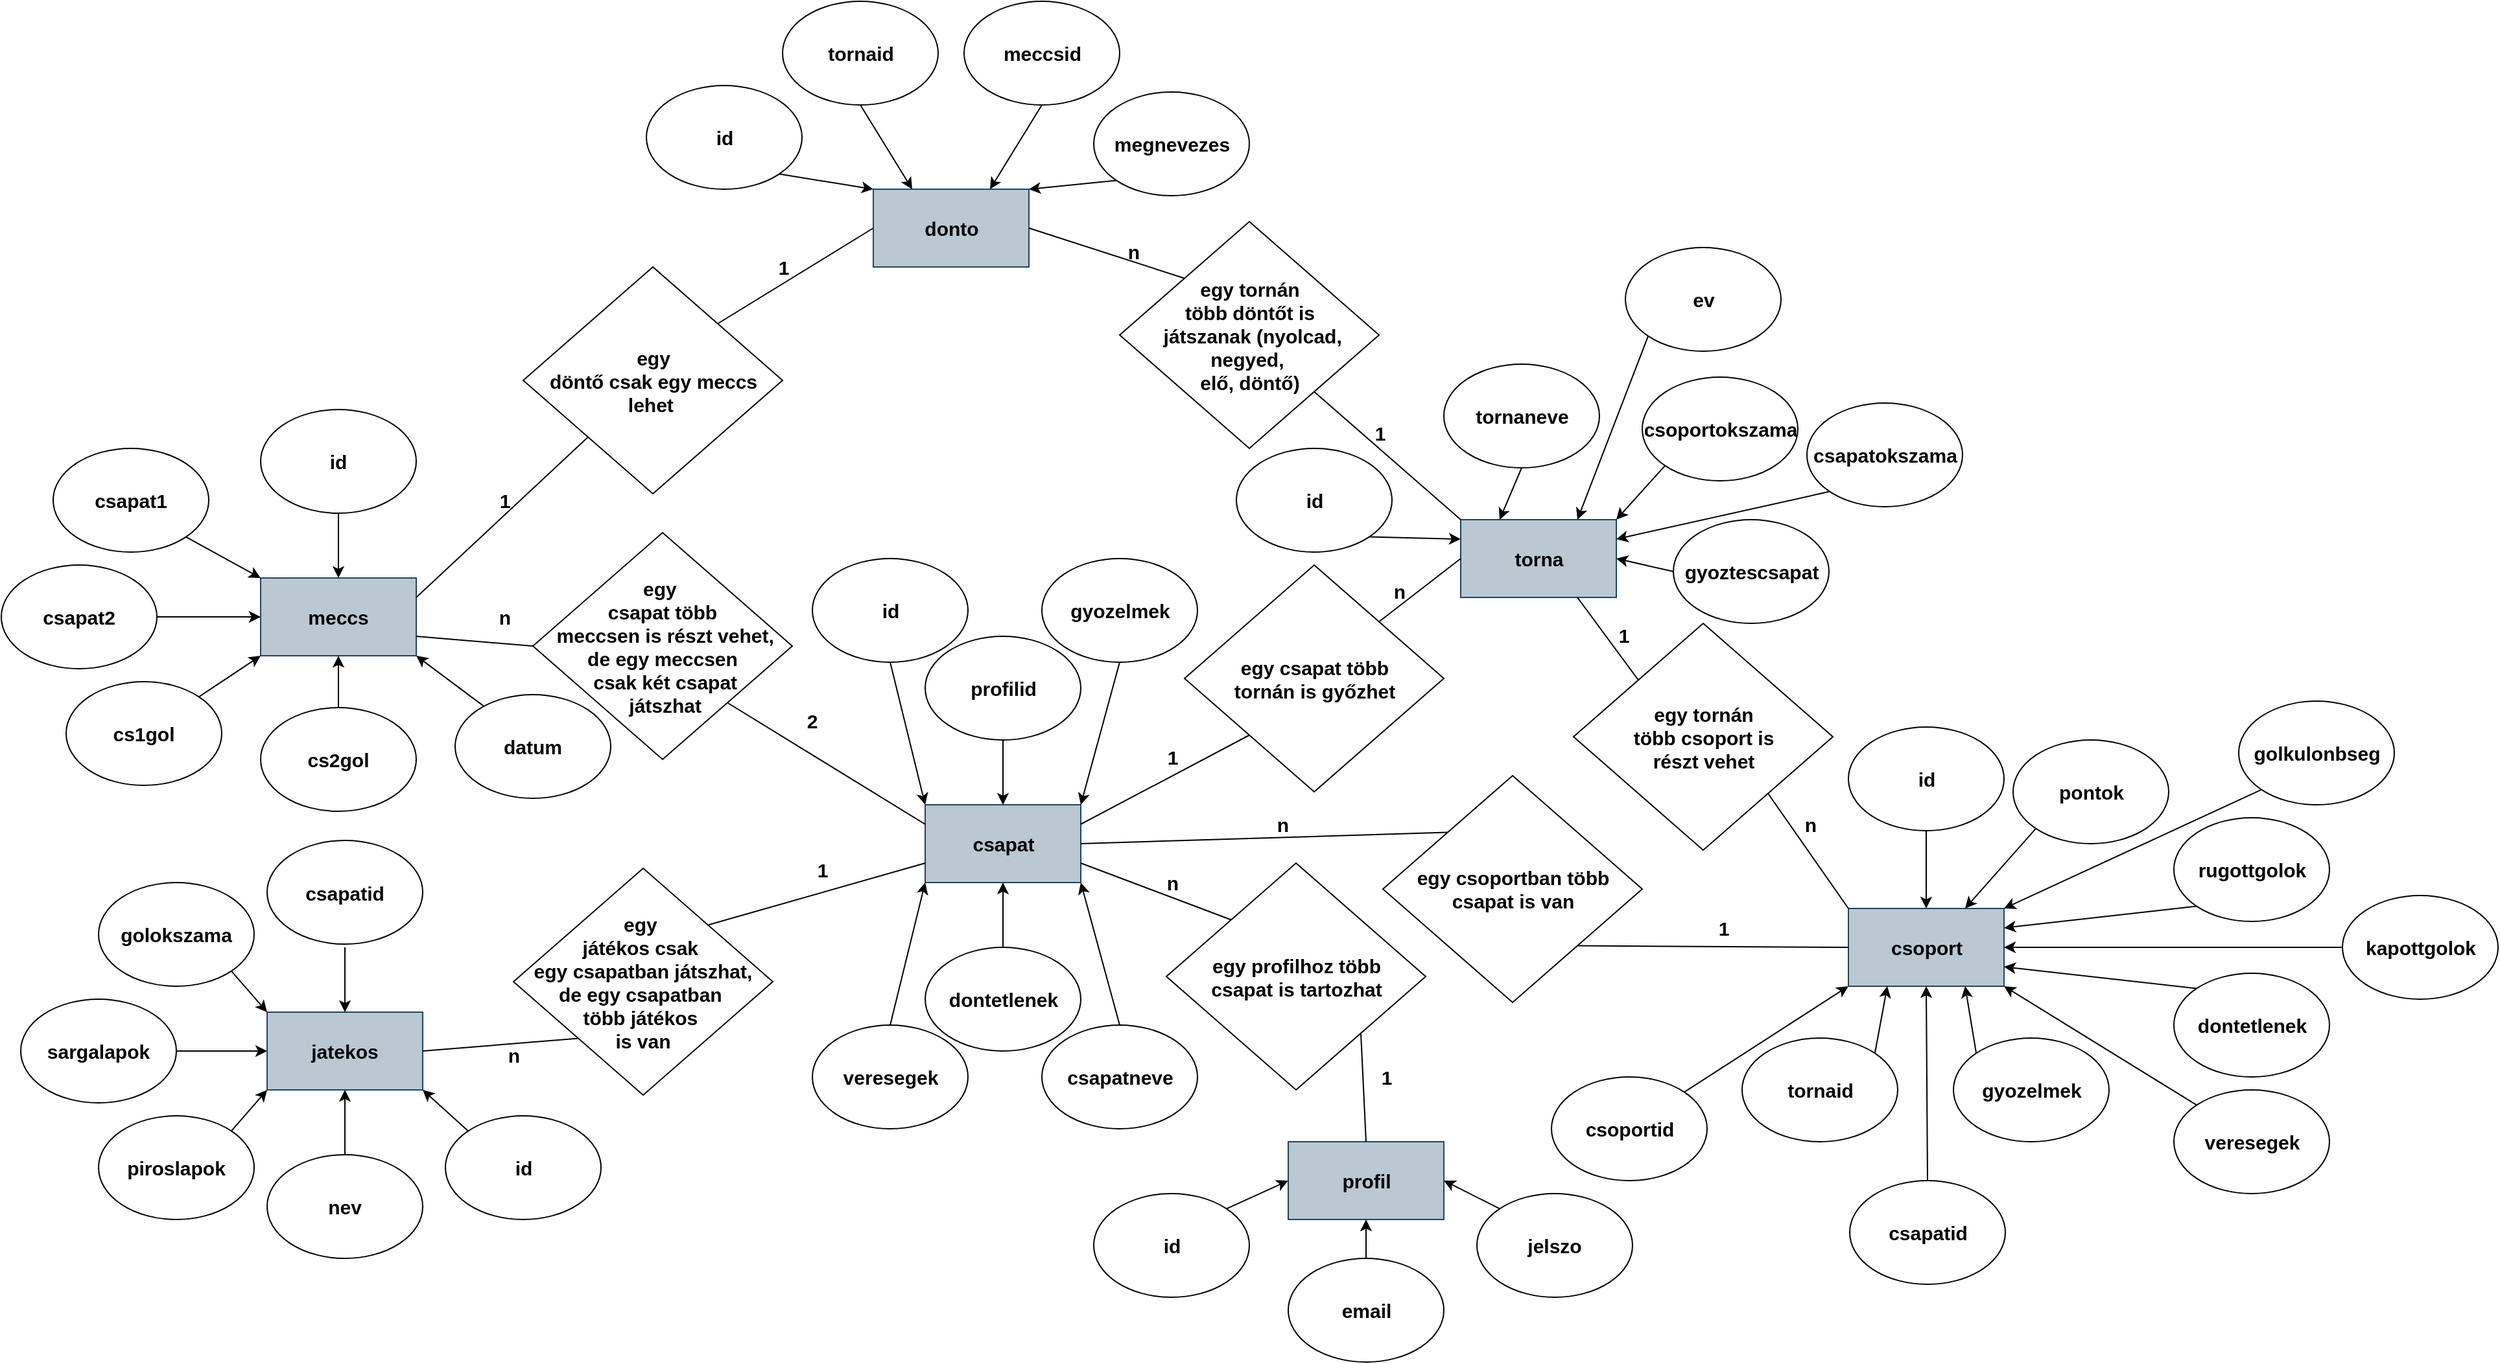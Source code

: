 <mxfile version="26.0.11">
  <diagram name="1 oldal" id="45SWZGfpTmhMQtiN2HCz">
    <mxGraphModel dx="6397" dy="2860" grid="1" gridSize="10" guides="1" tooltips="1" connect="1" arrows="1" fold="1" page="1" pageScale="1" pageWidth="827" pageHeight="1169" math="0" shadow="0">
      <root>
        <mxCell id="0" />
        <mxCell id="1" parent="0" />
        <mxCell id="uHJgrBrWEWg00T_D0lwI-1" value="&lt;font&gt;torna&lt;/font&gt;" style="rounded=0;whiteSpace=wrap;html=1;strokeWidth=1;fontStyle=1;fontSize=15;fontFamily=Helvetica;fillColor=#bac8d3;strokeColor=#23445d;" parent="1" vertex="1">
          <mxGeometry x="-2154.5" y="-660" width="120" height="60" as="geometry" />
        </mxCell>
        <mxCell id="uHJgrBrWEWg00T_D0lwI-2" value="&lt;font&gt;ev&lt;/font&gt;" style="ellipse;whiteSpace=wrap;html=1;strokeWidth=1;fontStyle=1;fontSize=15;fontFamily=Helvetica;" parent="1" vertex="1">
          <mxGeometry x="-2027.5" y="-870" width="120" height="80" as="geometry" />
        </mxCell>
        <mxCell id="uHJgrBrWEWg00T_D0lwI-3" value="&lt;font&gt;csapatokszama&lt;/font&gt;" style="ellipse;whiteSpace=wrap;html=1;strokeWidth=1;fontStyle=1;fontSize=15;fontFamily=Helvetica;" parent="1" vertex="1">
          <mxGeometry x="-1887.5" y="-750" width="120" height="80" as="geometry" />
        </mxCell>
        <mxCell id="uHJgrBrWEWg00T_D0lwI-4" value="&lt;font&gt;id&lt;/font&gt;" style="ellipse;whiteSpace=wrap;html=1;strokeWidth=1;fontStyle=1;fontSize=15;fontFamily=Helvetica;" parent="1" vertex="1">
          <mxGeometry x="-2327.5" y="-715" width="120" height="80" as="geometry" />
        </mxCell>
        <mxCell id="uHJgrBrWEWg00T_D0lwI-6" value="&lt;font&gt;gyoztescsapat&lt;/font&gt;" style="ellipse;whiteSpace=wrap;html=1;strokeWidth=1;fontStyle=1;fontSize=15;fontFamily=Helvetica;" parent="1" vertex="1">
          <mxGeometry x="-1990.5" y="-660" width="120" height="80" as="geometry" />
        </mxCell>
        <mxCell id="uHJgrBrWEWg00T_D0lwI-7" value="" style="endArrow=classic;html=1;rounded=0;exitX=1;exitY=1;exitDx=0;exitDy=0;entryX=0;entryY=0.25;entryDx=0;entryDy=0;strokeWidth=1;fontStyle=1;fontSize=15;fontFamily=Helvetica;" parent="1" source="uHJgrBrWEWg00T_D0lwI-4" target="uHJgrBrWEWg00T_D0lwI-1" edge="1">
          <mxGeometry width="50" height="50" relative="1" as="geometry">
            <mxPoint x="-1994.5" y="-540" as="sourcePoint" />
            <mxPoint x="-1944.5" y="-590" as="targetPoint" />
          </mxGeometry>
        </mxCell>
        <mxCell id="uHJgrBrWEWg00T_D0lwI-8" value="" style="endArrow=classic;html=1;rounded=0;exitX=0;exitY=1;exitDx=0;exitDy=0;entryX=0.75;entryY=0;entryDx=0;entryDy=0;strokeWidth=1;fontStyle=1;fontSize=15;fontFamily=Helvetica;" parent="1" source="uHJgrBrWEWg00T_D0lwI-2" target="uHJgrBrWEWg00T_D0lwI-1" edge="1">
          <mxGeometry width="50" height="50" relative="1" as="geometry">
            <mxPoint x="-1724.5" y="-530" as="sourcePoint" />
            <mxPoint x="-1674.5" y="-580" as="targetPoint" />
          </mxGeometry>
        </mxCell>
        <mxCell id="uHJgrBrWEWg00T_D0lwI-9" value="" style="endArrow=classic;html=1;rounded=0;exitX=0;exitY=1;exitDx=0;exitDy=0;entryX=1;entryY=0.25;entryDx=0;entryDy=0;strokeWidth=1;fontStyle=1;fontSize=15;fontFamily=Helvetica;" parent="1" source="uHJgrBrWEWg00T_D0lwI-3" target="uHJgrBrWEWg00T_D0lwI-1" edge="1">
          <mxGeometry width="50" height="50" relative="1" as="geometry">
            <mxPoint x="-1724.5" y="-530" as="sourcePoint" />
            <mxPoint x="-1674.5" y="-580" as="targetPoint" />
          </mxGeometry>
        </mxCell>
        <mxCell id="uHJgrBrWEWg00T_D0lwI-10" value="" style="endArrow=classic;html=1;rounded=0;exitX=0;exitY=0.5;exitDx=0;exitDy=0;entryX=1;entryY=0.5;entryDx=0;entryDy=0;strokeWidth=1;fontStyle=1;fontSize=15;fontFamily=Helvetica;" parent="1" source="uHJgrBrWEWg00T_D0lwI-6" target="uHJgrBrWEWg00T_D0lwI-1" edge="1">
          <mxGeometry width="50" height="50" relative="1" as="geometry">
            <mxPoint x="-1724.5" y="-530" as="sourcePoint" />
            <mxPoint x="-1674.5" y="-580" as="targetPoint" />
          </mxGeometry>
        </mxCell>
        <mxCell id="uHJgrBrWEWg00T_D0lwI-11" value="&lt;font&gt;csoport&lt;/font&gt;" style="rounded=0;whiteSpace=wrap;html=1;strokeWidth=1;fontStyle=1;fontSize=15;fontFamily=Helvetica;fillColor=#bac8d3;strokeColor=#23445d;" parent="1" vertex="1">
          <mxGeometry x="-1855.5" y="-360" width="120" height="60" as="geometry" />
        </mxCell>
        <mxCell id="uHJgrBrWEWg00T_D0lwI-12" value="&lt;font&gt;veresegek&lt;/font&gt;" style="ellipse;whiteSpace=wrap;html=1;strokeWidth=1;fontStyle=1;fontSize=15;fontFamily=Helvetica;" parent="1" vertex="1">
          <mxGeometry x="-1604.5" y="-220" width="120" height="80" as="geometry" />
        </mxCell>
        <mxCell id="uHJgrBrWEWg00T_D0lwI-13" value="&lt;font&gt;csoportid&lt;/font&gt;" style="ellipse;whiteSpace=wrap;html=1;strokeWidth=1;fontStyle=1;fontSize=15;fontFamily=Helvetica;" parent="1" vertex="1">
          <mxGeometry x="-2084.5" y="-230" width="120" height="80" as="geometry" />
        </mxCell>
        <mxCell id="uHJgrBrWEWg00T_D0lwI-14" value="&lt;font&gt;id&lt;/font&gt;" style="ellipse;whiteSpace=wrap;html=1;strokeWidth=1;fontStyle=1;fontSize=15;fontFamily=Helvetica;" parent="1" vertex="1">
          <mxGeometry x="-1855.5" y="-500" width="120" height="80" as="geometry" />
        </mxCell>
        <mxCell id="uHJgrBrWEWg00T_D0lwI-15" value="&lt;font&gt;csapatid&lt;/font&gt;" style="ellipse;whiteSpace=wrap;html=1;strokeWidth=1;fontStyle=1;fontSize=15;fontFamily=Helvetica;" parent="1" vertex="1">
          <mxGeometry x="-1854.5" y="-150" width="120" height="80" as="geometry" />
        </mxCell>
        <mxCell id="uHJgrBrWEWg00T_D0lwI-16" value="" style="endArrow=classic;html=1;rounded=0;exitX=0.5;exitY=1;exitDx=0;exitDy=0;entryX=0.5;entryY=0;entryDx=0;entryDy=0;strokeWidth=1;fontStyle=1;fontSize=15;fontFamily=Helvetica;" parent="1" source="uHJgrBrWEWg00T_D0lwI-14" target="uHJgrBrWEWg00T_D0lwI-11" edge="1">
          <mxGeometry width="50" height="50" relative="1" as="geometry">
            <mxPoint x="-1695.5" y="-240" as="sourcePoint" />
            <mxPoint x="-1645.5" y="-290" as="targetPoint" />
          </mxGeometry>
        </mxCell>
        <mxCell id="uHJgrBrWEWg00T_D0lwI-17" value="" style="endArrow=classic;html=1;rounded=0;exitX=0;exitY=0;exitDx=0;exitDy=0;entryX=1;entryY=1;entryDx=0;entryDy=0;strokeWidth=1;fontStyle=1;fontSize=15;fontFamily=Helvetica;" parent="1" source="uHJgrBrWEWg00T_D0lwI-12" target="uHJgrBrWEWg00T_D0lwI-11" edge="1">
          <mxGeometry width="50" height="50" relative="1" as="geometry">
            <mxPoint x="-1795.5" y="-230" as="sourcePoint" />
            <mxPoint x="-1795.5" y="-300" as="targetPoint" />
          </mxGeometry>
        </mxCell>
        <mxCell id="uHJgrBrWEWg00T_D0lwI-18" value="" style="endArrow=classic;html=1;rounded=0;exitX=1;exitY=0;exitDx=0;exitDy=0;entryX=0;entryY=1;entryDx=0;entryDy=0;strokeWidth=1;fontStyle=1;fontSize=15;fontFamily=Helvetica;" parent="1" source="uHJgrBrWEWg00T_D0lwI-13" target="uHJgrBrWEWg00T_D0lwI-11" edge="1">
          <mxGeometry width="50" height="50" relative="1" as="geometry">
            <mxPoint x="-1425.5" y="-230" as="sourcePoint" />
            <mxPoint x="-1375.5" y="-280" as="targetPoint" />
          </mxGeometry>
        </mxCell>
        <mxCell id="uHJgrBrWEWg00T_D0lwI-19" value="" style="endArrow=classic;html=1;rounded=0;exitX=0.5;exitY=0;exitDx=0;exitDy=0;entryX=0.5;entryY=1;entryDx=0;entryDy=0;strokeWidth=1;fontStyle=1;fontSize=15;fontFamily=Helvetica;" parent="1" source="uHJgrBrWEWg00T_D0lwI-15" target="uHJgrBrWEWg00T_D0lwI-11" edge="1">
          <mxGeometry width="50" height="50" relative="1" as="geometry">
            <mxPoint x="-1425.5" y="-230" as="sourcePoint" />
            <mxPoint x="-1375.5" y="-280" as="targetPoint" />
          </mxGeometry>
        </mxCell>
        <mxCell id="uHJgrBrWEWg00T_D0lwI-20" value="&lt;font&gt;dontetlenek&lt;/font&gt;" style="ellipse;whiteSpace=wrap;html=1;strokeWidth=1;fontStyle=1;fontSize=15;fontFamily=Helvetica;" parent="1" vertex="1">
          <mxGeometry x="-1604.5" y="-310" width="120" height="80" as="geometry" />
        </mxCell>
        <mxCell id="uHJgrBrWEWg00T_D0lwI-21" value="&lt;font&gt;rugottgolok&lt;/font&gt;" style="ellipse;whiteSpace=wrap;html=1;strokeWidth=1;fontStyle=1;fontSize=15;fontFamily=Helvetica;" parent="1" vertex="1">
          <mxGeometry x="-1604.5" y="-430" width="120" height="80" as="geometry" />
        </mxCell>
        <mxCell id="uHJgrBrWEWg00T_D0lwI-22" value="&lt;font&gt;pontok&lt;/font&gt;" style="ellipse;whiteSpace=wrap;html=1;strokeWidth=1;fontStyle=1;fontSize=15;fontFamily=Helvetica;" parent="1" vertex="1">
          <mxGeometry x="-1728.5" y="-490" width="120" height="80" as="geometry" />
        </mxCell>
        <mxCell id="uHJgrBrWEWg00T_D0lwI-24" value="" style="endArrow=none;html=1;rounded=0;entryX=0;entryY=0;entryDx=0;entryDy=0;exitX=1;exitY=1;exitDx=0;exitDy=0;strokeWidth=1;fontStyle=1;fontSize=15;fontFamily=Helvetica;" parent="1" source="PWvbE_PI87FFjgbpCW56-83" target="uHJgrBrWEWg00T_D0lwI-11" edge="1">
          <mxGeometry width="50" height="50" relative="1" as="geometry">
            <mxPoint x="-1918" y="-457.5" as="sourcePoint" />
            <mxPoint x="-1905.5" y="-400" as="targetPoint" />
          </mxGeometry>
        </mxCell>
        <mxCell id="uHJgrBrWEWg00T_D0lwI-25" value="&lt;font&gt;n&lt;/font&gt;" style="text;html=1;align=center;verticalAlign=middle;resizable=0;points=[];autosize=1;strokeColor=none;fillColor=none;strokeWidth=1;fontStyle=1;fontSize=15;fontFamily=Helvetica;" parent="1" vertex="1">
          <mxGeometry x="-1900.5" y="-440" width="30" height="30" as="geometry" />
        </mxCell>
        <mxCell id="uHJgrBrWEWg00T_D0lwI-26" value="" style="endArrow=none;html=1;rounded=0;exitX=0.75;exitY=1;exitDx=0;exitDy=0;entryX=0;entryY=0;entryDx=0;entryDy=0;strokeWidth=1;fontStyle=1;fontSize=15;fontFamily=Helvetica;" parent="1" source="uHJgrBrWEWg00T_D0lwI-1" target="PWvbE_PI87FFjgbpCW56-83" edge="1">
          <mxGeometry width="50" height="50" relative="1" as="geometry">
            <mxPoint x="-1954.5" y="-360" as="sourcePoint" />
            <mxPoint x="-2013" y="-532.5" as="targetPoint" />
          </mxGeometry>
        </mxCell>
        <mxCell id="uHJgrBrWEWg00T_D0lwI-27" value="1" style="text;html=1;align=center;verticalAlign=middle;resizable=0;points=[];autosize=1;strokeColor=none;fillColor=none;strokeWidth=1;fontStyle=1;fontSize=15;fontFamily=Helvetica;" parent="1" vertex="1">
          <mxGeometry x="-2044.5" y="-586" width="30" height="30" as="geometry" />
        </mxCell>
        <mxCell id="uHJgrBrWEWg00T_D0lwI-28" value="" style="endArrow=classic;html=1;rounded=0;exitX=0;exitY=0;exitDx=0;exitDy=0;entryX=1;entryY=0.75;entryDx=0;entryDy=0;strokeWidth=1;fontStyle=1;fontSize=15;fontFamily=Helvetica;" parent="1" source="uHJgrBrWEWg00T_D0lwI-20" target="uHJgrBrWEWg00T_D0lwI-11" edge="1">
          <mxGeometry width="50" height="50" relative="1" as="geometry">
            <mxPoint x="-1795.5" y="-500" as="sourcePoint" />
            <mxPoint x="-1745.5" y="-550" as="targetPoint" />
          </mxGeometry>
        </mxCell>
        <mxCell id="uHJgrBrWEWg00T_D0lwI-29" value="" style="endArrow=classic;html=1;rounded=0;entryX=1;entryY=0.25;entryDx=0;entryDy=0;exitX=0;exitY=1;exitDx=0;exitDy=0;strokeWidth=1;fontStyle=1;fontSize=15;fontFamily=Helvetica;" parent="1" source="uHJgrBrWEWg00T_D0lwI-21" target="uHJgrBrWEWg00T_D0lwI-11" edge="1">
          <mxGeometry width="50" height="50" relative="1" as="geometry">
            <mxPoint x="-1534.5" y="-370" as="sourcePoint" />
            <mxPoint x="-1745.5" y="-550" as="targetPoint" />
          </mxGeometry>
        </mxCell>
        <mxCell id="uHJgrBrWEWg00T_D0lwI-30" value="" style="endArrow=classic;html=1;rounded=0;exitX=0;exitY=1;exitDx=0;exitDy=0;entryX=0.75;entryY=0;entryDx=0;entryDy=0;strokeWidth=1;fontStyle=1;fontSize=15;fontFamily=Helvetica;" parent="1" source="uHJgrBrWEWg00T_D0lwI-22" target="uHJgrBrWEWg00T_D0lwI-11" edge="1">
          <mxGeometry width="50" height="50" relative="1" as="geometry">
            <mxPoint x="-1795.5" y="-500" as="sourcePoint" />
            <mxPoint x="-1745.5" y="-550" as="targetPoint" />
          </mxGeometry>
        </mxCell>
        <mxCell id="uHJgrBrWEWg00T_D0lwI-31" value="gyozelmek" style="ellipse;whiteSpace=wrap;html=1;strokeWidth=1;fontStyle=1;fontSize=15;fontFamily=Helvetica;" parent="1" vertex="1">
          <mxGeometry x="-1774.5" y="-260" width="120" height="80" as="geometry" />
        </mxCell>
        <mxCell id="uHJgrBrWEWg00T_D0lwI-32" value="golkulonbseg" style="ellipse;whiteSpace=wrap;html=1;strokeWidth=1;fontStyle=1;fontSize=15;fontFamily=Helvetica;" parent="1" vertex="1">
          <mxGeometry x="-1554.5" y="-520" width="120" height="80" as="geometry" />
        </mxCell>
        <mxCell id="uHJgrBrWEWg00T_D0lwI-33" value="kapottgolok" style="ellipse;whiteSpace=wrap;html=1;strokeWidth=1;fontStyle=1;fontSize=15;fontFamily=Helvetica;" parent="1" vertex="1">
          <mxGeometry x="-1474.5" y="-370" width="120" height="80" as="geometry" />
        </mxCell>
        <mxCell id="uHJgrBrWEWg00T_D0lwI-34" value="tornaid" style="ellipse;whiteSpace=wrap;html=1;strokeWidth=1;fontStyle=1;fontSize=15;fontFamily=Helvetica;" parent="1" vertex="1">
          <mxGeometry x="-1937.5" y="-260" width="120" height="80" as="geometry" />
        </mxCell>
        <mxCell id="uHJgrBrWEWg00T_D0lwI-35" value="" style="endArrow=classic;html=1;rounded=0;entryX=0.25;entryY=1;entryDx=0;entryDy=0;strokeWidth=1;fontStyle=1;fontSize=15;fontFamily=Helvetica;exitX=1;exitY=0;exitDx=0;exitDy=0;" parent="1" source="uHJgrBrWEWg00T_D0lwI-34" target="uHJgrBrWEWg00T_D0lwI-11" edge="1">
          <mxGeometry width="50" height="50" relative="1" as="geometry">
            <mxPoint x="-1837.5" y="-260" as="sourcePoint" />
            <mxPoint x="-1934.5" y="-330" as="targetPoint" />
          </mxGeometry>
        </mxCell>
        <mxCell id="uHJgrBrWEWg00T_D0lwI-36" value="" style="endArrow=classic;html=1;rounded=0;exitX=0;exitY=0;exitDx=0;exitDy=0;entryX=0.75;entryY=1;entryDx=0;entryDy=0;strokeWidth=1;fontStyle=1;fontSize=15;fontFamily=Helvetica;" parent="1" source="uHJgrBrWEWg00T_D0lwI-31" target="uHJgrBrWEWg00T_D0lwI-11" edge="1">
          <mxGeometry width="50" height="50" relative="1" as="geometry">
            <mxPoint x="-1704.5" y="-280" as="sourcePoint" />
            <mxPoint x="-1654.5" y="-330" as="targetPoint" />
          </mxGeometry>
        </mxCell>
        <mxCell id="uHJgrBrWEWg00T_D0lwI-37" value="" style="endArrow=classic;html=1;rounded=0;exitX=0;exitY=0.5;exitDx=0;exitDy=0;entryX=1;entryY=0.5;entryDx=0;entryDy=0;strokeWidth=1;fontStyle=1;fontSize=15;fontFamily=Helvetica;" parent="1" source="uHJgrBrWEWg00T_D0lwI-33" target="uHJgrBrWEWg00T_D0lwI-11" edge="1">
          <mxGeometry width="50" height="50" relative="1" as="geometry">
            <mxPoint x="-1704.5" y="-280" as="sourcePoint" />
            <mxPoint x="-1654.5" y="-330" as="targetPoint" />
          </mxGeometry>
        </mxCell>
        <mxCell id="uHJgrBrWEWg00T_D0lwI-38" value="" style="endArrow=classic;html=1;rounded=0;exitX=0;exitY=1;exitDx=0;exitDy=0;entryX=1;entryY=0;entryDx=0;entryDy=0;strokeWidth=1;fontStyle=1;fontSize=15;fontFamily=Helvetica;" parent="1" source="uHJgrBrWEWg00T_D0lwI-32" target="uHJgrBrWEWg00T_D0lwI-11" edge="1">
          <mxGeometry width="50" height="50" relative="1" as="geometry">
            <mxPoint x="-1704.5" y="-280" as="sourcePoint" />
            <mxPoint x="-1654.5" y="-330" as="targetPoint" />
          </mxGeometry>
        </mxCell>
        <mxCell id="PWvbE_PI87FFjgbpCW56-3" value="&lt;font&gt;&lt;span&gt;profil&lt;/span&gt;&lt;/font&gt;" style="rounded=0;whiteSpace=wrap;html=1;fontSize=15;strokeWidth=1;fontStyle=1;fillColor=#bac8d3;strokeColor=#23445d;" parent="1" vertex="1">
          <mxGeometry x="-2287.5" y="-180" width="120" height="60" as="geometry" />
        </mxCell>
        <mxCell id="PWvbE_PI87FFjgbpCW56-4" value="&lt;font&gt;jelszo&lt;/font&gt;" style="ellipse;whiteSpace=wrap;html=1;strokeWidth=1;fontStyle=1;fontSize=15;fontFamily=Helvetica;" parent="1" vertex="1">
          <mxGeometry x="-2142" y="-140" width="120" height="80" as="geometry" />
        </mxCell>
        <mxCell id="PWvbE_PI87FFjgbpCW56-6" value="&lt;font&gt;id&lt;/font&gt;" style="ellipse;whiteSpace=wrap;html=1;strokeWidth=1;fontStyle=1;fontSize=15;fontFamily=Helvetica;" parent="1" vertex="1">
          <mxGeometry x="-2437.5" y="-140" width="120" height="80" as="geometry" />
        </mxCell>
        <mxCell id="PWvbE_PI87FFjgbpCW56-7" value="&lt;font&gt;email&lt;/font&gt;" style="ellipse;whiteSpace=wrap;html=1;strokeWidth=1;fontStyle=1;fontSize=15;fontFamily=Helvetica;" parent="1" vertex="1">
          <mxGeometry x="-2287.5" y="-90" width="120" height="80" as="geometry" />
        </mxCell>
        <mxCell id="PWvbE_PI87FFjgbpCW56-8" value="" style="endArrow=classic;html=1;rounded=0;exitX=0;exitY=0;exitDx=0;exitDy=0;entryX=1;entryY=0.5;entryDx=0;entryDy=0;fontSize=15;strokeWidth=1;fontStyle=1" parent="1" source="PWvbE_PI87FFjgbpCW56-4" target="PWvbE_PI87FFjgbpCW56-3" edge="1">
          <mxGeometry width="50" height="50" relative="1" as="geometry">
            <mxPoint x="-2097.5" y="-270" as="sourcePoint" />
            <mxPoint x="-2047.5" y="-320" as="targetPoint" />
          </mxGeometry>
        </mxCell>
        <mxCell id="PWvbE_PI87FFjgbpCW56-10" value="" style="endArrow=classic;html=1;rounded=0;exitX=0.5;exitY=0;exitDx=0;exitDy=0;entryX=0.5;entryY=1;entryDx=0;entryDy=0;fontSize=15;strokeWidth=1;fontStyle=1" parent="1" source="PWvbE_PI87FFjgbpCW56-7" target="PWvbE_PI87FFjgbpCW56-3" edge="1">
          <mxGeometry width="50" height="50" relative="1" as="geometry">
            <mxPoint x="-2097.5" y="-270" as="sourcePoint" />
            <mxPoint x="-2047.5" y="-320" as="targetPoint" />
          </mxGeometry>
        </mxCell>
        <mxCell id="PWvbE_PI87FFjgbpCW56-11" value="" style="endArrow=classic;html=1;rounded=0;exitX=1;exitY=0;exitDx=0;exitDy=0;entryX=0;entryY=0.5;entryDx=0;entryDy=0;fontSize=15;strokeWidth=1;fontStyle=1" parent="1" source="PWvbE_PI87FFjgbpCW56-6" target="PWvbE_PI87FFjgbpCW56-3" edge="1">
          <mxGeometry width="50" height="50" relative="1" as="geometry">
            <mxPoint x="-2097.5" y="-270" as="sourcePoint" />
            <mxPoint x="-2047.5" y="-320" as="targetPoint" />
          </mxGeometry>
        </mxCell>
        <mxCell id="PWvbE_PI87FFjgbpCW56-12" value="&lt;font&gt;&lt;span&gt;csapat&lt;/span&gt;&lt;/font&gt;" style="rounded=0;whiteSpace=wrap;html=1;fontSize=15;strokeWidth=1;fontStyle=1;fillColor=#bac8d3;strokeColor=#23445d;" parent="1" vertex="1">
          <mxGeometry x="-2567.5" y="-440" width="120" height="60" as="geometry" />
        </mxCell>
        <mxCell id="PWvbE_PI87FFjgbpCW56-13" value="&lt;font&gt;profilid&lt;/font&gt;" style="ellipse;whiteSpace=wrap;html=1;strokeWidth=1;fontStyle=1;fontSize=15;fontFamily=Helvetica;" parent="1" vertex="1">
          <mxGeometry x="-2567.5" y="-570" width="120" height="80" as="geometry" />
        </mxCell>
        <mxCell id="PWvbE_PI87FFjgbpCW56-14" value="&lt;font&gt;gyozelmek&lt;/font&gt;" style="ellipse;whiteSpace=wrap;html=1;strokeWidth=1;fontStyle=1;fontSize=15;fontFamily=Helvetica;" parent="1" vertex="1">
          <mxGeometry x="-2477.5" y="-630" width="120" height="80" as="geometry" />
        </mxCell>
        <mxCell id="PWvbE_PI87FFjgbpCW56-15" value="&lt;font&gt;id&lt;/font&gt;" style="ellipse;whiteSpace=wrap;html=1;strokeWidth=1;fontStyle=1;fontSize=15;fontFamily=Helvetica;" parent="1" vertex="1">
          <mxGeometry x="-2654.5" y="-630" width="120" height="80" as="geometry" />
        </mxCell>
        <mxCell id="PWvbE_PI87FFjgbpCW56-17" value="" style="endArrow=classic;html=1;rounded=0;exitX=0.5;exitY=1;exitDx=0;exitDy=0;entryX=0.5;entryY=0;entryDx=0;entryDy=0;fontSize=15;strokeWidth=1;fontStyle=1" parent="1" source="PWvbE_PI87FFjgbpCW56-13" target="PWvbE_PI87FFjgbpCW56-12" edge="1">
          <mxGeometry width="50" height="50" relative="1" as="geometry">
            <mxPoint x="-2387.5" y="-540" as="sourcePoint" />
            <mxPoint x="-2337.5" y="-590" as="targetPoint" />
          </mxGeometry>
        </mxCell>
        <mxCell id="PWvbE_PI87FFjgbpCW56-18" value="" style="endArrow=classic;html=1;rounded=0;exitX=0.5;exitY=1;exitDx=0;exitDy=0;entryX=1;entryY=0;entryDx=0;entryDy=0;fontSize=15;strokeWidth=1;fontStyle=1" parent="1" source="PWvbE_PI87FFjgbpCW56-14" target="PWvbE_PI87FFjgbpCW56-12" edge="1">
          <mxGeometry width="50" height="50" relative="1" as="geometry">
            <mxPoint x="-2387.5" y="-540" as="sourcePoint" />
            <mxPoint x="-2337.5" y="-590" as="targetPoint" />
          </mxGeometry>
        </mxCell>
        <mxCell id="PWvbE_PI87FFjgbpCW56-20" value="" style="endArrow=classic;html=1;rounded=0;exitX=0.5;exitY=1;exitDx=0;exitDy=0;entryX=0;entryY=0;entryDx=0;entryDy=0;fontSize=15;strokeWidth=1;fontStyle=1" parent="1" source="PWvbE_PI87FFjgbpCW56-15" target="PWvbE_PI87FFjgbpCW56-12" edge="1">
          <mxGeometry width="50" height="50" relative="1" as="geometry">
            <mxPoint x="-2387.5" y="-540" as="sourcePoint" />
            <mxPoint x="-2337.5" y="-590" as="targetPoint" />
          </mxGeometry>
        </mxCell>
        <mxCell id="PWvbE_PI87FFjgbpCW56-21" value="&lt;font&gt;&lt;span&gt;meccs&lt;/span&gt;&lt;/font&gt;" style="rounded=0;whiteSpace=wrap;html=1;fontSize=15;strokeWidth=1;fontStyle=1;fillColor=#bac8d3;strokeColor=#23445d;" parent="1" vertex="1">
          <mxGeometry x="-3080" y="-615" width="120" height="60" as="geometry" />
        </mxCell>
        <mxCell id="PWvbE_PI87FFjgbpCW56-22" value="&lt;font&gt;csapat1&lt;/font&gt;" style="ellipse;whiteSpace=wrap;html=1;strokeWidth=1;fontStyle=1;fontSize=15;fontFamily=Helvetica;" parent="1" vertex="1">
          <mxGeometry x="-3240" y="-715" width="120" height="80" as="geometry" />
        </mxCell>
        <mxCell id="PWvbE_PI87FFjgbpCW56-23" value="&lt;font&gt;csapat2&lt;/font&gt;" style="ellipse;whiteSpace=wrap;html=1;strokeWidth=1;fontStyle=1;fontSize=15;fontFamily=Helvetica;" parent="1" vertex="1">
          <mxGeometry x="-3280" y="-625" width="120" height="80" as="geometry" />
        </mxCell>
        <mxCell id="PWvbE_PI87FFjgbpCW56-24" value="&lt;font&gt;id&lt;/font&gt;" style="ellipse;whiteSpace=wrap;html=1;strokeWidth=1;fontStyle=1;fontSize=15;fontFamily=Helvetica;" parent="1" vertex="1">
          <mxGeometry x="-3080" y="-745" width="120" height="80" as="geometry" />
        </mxCell>
        <mxCell id="PWvbE_PI87FFjgbpCW56-25" value="&lt;font&gt;cs1gol&lt;/font&gt;" style="ellipse;whiteSpace=wrap;html=1;strokeWidth=1;fontStyle=1;fontSize=15;fontFamily=Helvetica;" parent="1" vertex="1">
          <mxGeometry x="-3230" y="-535" width="120" height="80" as="geometry" />
        </mxCell>
        <mxCell id="PWvbE_PI87FFjgbpCW56-26" value="" style="endArrow=classic;html=1;rounded=0;exitX=1;exitY=1;exitDx=0;exitDy=0;entryX=0;entryY=0;entryDx=0;entryDy=0;fontSize=15;strokeWidth=1;fontStyle=1" parent="1" source="PWvbE_PI87FFjgbpCW56-22" target="PWvbE_PI87FFjgbpCW56-21" edge="1">
          <mxGeometry width="50" height="50" relative="1" as="geometry">
            <mxPoint x="-2890" y="-715" as="sourcePoint" />
            <mxPoint x="-2840" y="-765" as="targetPoint" />
          </mxGeometry>
        </mxCell>
        <mxCell id="PWvbE_PI87FFjgbpCW56-27" value="" style="endArrow=classic;html=1;rounded=0;exitX=1;exitY=0.5;exitDx=0;exitDy=0;entryX=0;entryY=0.5;entryDx=0;entryDy=0;fontSize=15;strokeWidth=1;fontStyle=1" parent="1" source="PWvbE_PI87FFjgbpCW56-23" target="PWvbE_PI87FFjgbpCW56-21" edge="1">
          <mxGeometry width="50" height="50" relative="1" as="geometry">
            <mxPoint x="-2890" y="-715" as="sourcePoint" />
            <mxPoint x="-2840" y="-765" as="targetPoint" />
          </mxGeometry>
        </mxCell>
        <mxCell id="PWvbE_PI87FFjgbpCW56-28" value="" style="endArrow=classic;html=1;rounded=0;exitX=1;exitY=0;exitDx=0;exitDy=0;entryX=0;entryY=1;entryDx=0;entryDy=0;fontSize=15;strokeWidth=1;fontStyle=1" parent="1" source="PWvbE_PI87FFjgbpCW56-25" target="PWvbE_PI87FFjgbpCW56-21" edge="1">
          <mxGeometry width="50" height="50" relative="1" as="geometry">
            <mxPoint x="-2890" y="-715" as="sourcePoint" />
            <mxPoint x="-2840" y="-765" as="targetPoint" />
          </mxGeometry>
        </mxCell>
        <mxCell id="PWvbE_PI87FFjgbpCW56-29" value="" style="endArrow=classic;html=1;rounded=0;exitX=0.5;exitY=1;exitDx=0;exitDy=0;entryX=0.5;entryY=0;entryDx=0;entryDy=0;fontSize=15;strokeWidth=1;fontStyle=1" parent="1" source="PWvbE_PI87FFjgbpCW56-24" target="PWvbE_PI87FFjgbpCW56-21" edge="1">
          <mxGeometry width="50" height="50" relative="1" as="geometry">
            <mxPoint x="-2890" y="-715" as="sourcePoint" />
            <mxPoint x="-2840" y="-765" as="targetPoint" />
          </mxGeometry>
        </mxCell>
        <mxCell id="PWvbE_PI87FFjgbpCW56-30" value="&lt;font&gt;&lt;span&gt;jatekos&lt;/span&gt;&lt;/font&gt;" style="rounded=0;whiteSpace=wrap;html=1;fontSize=15;strokeWidth=1;fontStyle=1;fillColor=#bac8d3;strokeColor=#23445d;" parent="1" vertex="1">
          <mxGeometry x="-3075" y="-280" width="120" height="60" as="geometry" />
        </mxCell>
        <mxCell id="PWvbE_PI87FFjgbpCW56-31" value="&lt;font&gt;id&lt;/font&gt;" style="ellipse;whiteSpace=wrap;html=1;strokeWidth=1;fontStyle=1;fontSize=15;fontFamily=Helvetica;" parent="1" vertex="1">
          <mxGeometry x="-2937.5" y="-200" width="120" height="80" as="geometry" />
        </mxCell>
        <mxCell id="PWvbE_PI87FFjgbpCW56-32" value="&lt;font&gt;csapatid&lt;/font&gt;" style="ellipse;whiteSpace=wrap;html=1;strokeWidth=1;fontStyle=1;fontSize=15;fontFamily=Helvetica;" parent="1" vertex="1">
          <mxGeometry x="-3075" y="-412.5" width="120" height="80" as="geometry" />
        </mxCell>
        <mxCell id="PWvbE_PI87FFjgbpCW56-33" value="&lt;font&gt;golokszama&lt;/font&gt;" style="ellipse;whiteSpace=wrap;html=1;strokeWidth=1;fontStyle=1;fontSize=15;fontFamily=Helvetica;" parent="1" vertex="1">
          <mxGeometry x="-3205" y="-380" width="120" height="80" as="geometry" />
        </mxCell>
        <mxCell id="PWvbE_PI87FFjgbpCW56-34" value="&lt;font&gt;sargalapok&lt;/font&gt;" style="ellipse;whiteSpace=wrap;html=1;strokeWidth=1;fontStyle=1;fontSize=15;fontFamily=Helvetica;" parent="1" vertex="1">
          <mxGeometry x="-3265" y="-290" width="120" height="80" as="geometry" />
        </mxCell>
        <mxCell id="PWvbE_PI87FFjgbpCW56-35" value="" style="endArrow=classic;html=1;rounded=0;exitX=0;exitY=0;exitDx=0;exitDy=0;entryX=1;entryY=1;entryDx=0;entryDy=0;fontSize=15;strokeWidth=1;fontStyle=1" parent="1" source="PWvbE_PI87FFjgbpCW56-31" target="PWvbE_PI87FFjgbpCW56-30" edge="1">
          <mxGeometry width="50" height="50" relative="1" as="geometry">
            <mxPoint x="-2895" y="-380" as="sourcePoint" />
            <mxPoint x="-2845" y="-430" as="targetPoint" />
          </mxGeometry>
        </mxCell>
        <mxCell id="PWvbE_PI87FFjgbpCW56-36" value="" style="endArrow=classic;html=1;rounded=0;exitX=0.5;exitY=1;exitDx=0;exitDy=0;entryX=0.5;entryY=0;entryDx=0;entryDy=0;fontSize=15;strokeWidth=1;fontStyle=1" parent="1" target="PWvbE_PI87FFjgbpCW56-30" edge="1">
          <mxGeometry width="50" height="50" relative="1" as="geometry">
            <mxPoint x="-3015" y="-330" as="sourcePoint" />
            <mxPoint x="-2845" y="-430" as="targetPoint" />
          </mxGeometry>
        </mxCell>
        <mxCell id="PWvbE_PI87FFjgbpCW56-37" value="" style="endArrow=classic;html=1;rounded=0;exitX=1;exitY=0.5;exitDx=0;exitDy=0;entryX=0;entryY=0.5;entryDx=0;entryDy=0;fontSize=15;strokeWidth=1;fontStyle=1" parent="1" source="PWvbE_PI87FFjgbpCW56-34" target="PWvbE_PI87FFjgbpCW56-30" edge="1">
          <mxGeometry width="50" height="50" relative="1" as="geometry">
            <mxPoint x="-2895" y="-380" as="sourcePoint" />
            <mxPoint x="-2845" y="-430" as="targetPoint" />
          </mxGeometry>
        </mxCell>
        <mxCell id="PWvbE_PI87FFjgbpCW56-38" value="" style="endArrow=classic;html=1;rounded=0;exitX=1;exitY=1;exitDx=0;exitDy=0;entryX=0;entryY=0;entryDx=0;entryDy=0;fontSize=15;strokeWidth=1;fontStyle=1" parent="1" source="PWvbE_PI87FFjgbpCW56-33" target="PWvbE_PI87FFjgbpCW56-30" edge="1">
          <mxGeometry width="50" height="50" relative="1" as="geometry">
            <mxPoint x="-2895" y="-380" as="sourcePoint" />
            <mxPoint x="-2845" y="-430" as="targetPoint" />
          </mxGeometry>
        </mxCell>
        <mxCell id="PWvbE_PI87FFjgbpCW56-39" value="&lt;font&gt;piroslapok&lt;/font&gt;" style="ellipse;whiteSpace=wrap;html=1;strokeWidth=1;fontStyle=1;fontSize=15;fontFamily=Helvetica;" parent="1" vertex="1">
          <mxGeometry x="-3205" y="-200" width="120" height="80" as="geometry" />
        </mxCell>
        <mxCell id="PWvbE_PI87FFjgbpCW56-40" value="" style="endArrow=classic;html=1;rounded=0;exitX=1;exitY=0;exitDx=0;exitDy=0;entryX=0;entryY=1;entryDx=0;entryDy=0;fontSize=15;strokeWidth=1;fontStyle=1" parent="1" source="PWvbE_PI87FFjgbpCW56-39" target="PWvbE_PI87FFjgbpCW56-30" edge="1">
          <mxGeometry width="50" height="50" relative="1" as="geometry">
            <mxPoint x="-2705" y="-230" as="sourcePoint" />
            <mxPoint x="-2885" y="-100" as="targetPoint" />
          </mxGeometry>
        </mxCell>
        <mxCell id="PWvbE_PI87FFjgbpCW56-41" value="&lt;span style=&quot;background-color: transparent; color: light-dark(rgb(0, 0, 0), rgb(255, 255, 255));&quot;&gt;nev&lt;/span&gt;" style="ellipse;whiteSpace=wrap;html=1;strokeWidth=1;fontStyle=1;fontSize=15;fontFamily=Helvetica;" parent="1" vertex="1">
          <mxGeometry x="-3075" y="-170" width="120" height="80" as="geometry" />
        </mxCell>
        <mxCell id="PWvbE_PI87FFjgbpCW56-42" value="" style="endArrow=classic;html=1;rounded=0;exitX=0.5;exitY=0;exitDx=0;exitDy=0;entryX=0.5;entryY=1;entryDx=0;entryDy=0;fontSize=15;strokeWidth=1;fontStyle=1" parent="1" source="PWvbE_PI87FFjgbpCW56-41" target="PWvbE_PI87FFjgbpCW56-30" edge="1">
          <mxGeometry width="50" height="50" relative="1" as="geometry">
            <mxPoint x="-2545" y="-280" as="sourcePoint" />
            <mxPoint x="-2725" y="-150" as="targetPoint" />
          </mxGeometry>
        </mxCell>
        <mxCell id="PWvbE_PI87FFjgbpCW56-43" value="&lt;font&gt;cs2gol&lt;/font&gt;" style="ellipse;whiteSpace=wrap;html=1;strokeWidth=1;fontStyle=1;fontSize=15;fontFamily=Helvetica;" parent="1" vertex="1">
          <mxGeometry x="-3080" y="-515" width="120" height="80" as="geometry" />
        </mxCell>
        <mxCell id="PWvbE_PI87FFjgbpCW56-44" value="&lt;font&gt;datum&lt;/font&gt;" style="ellipse;whiteSpace=wrap;html=1;strokeWidth=1;fontStyle=1;fontSize=15;fontFamily=Helvetica;" parent="1" vertex="1">
          <mxGeometry x="-2930" y="-525" width="120" height="80" as="geometry" />
        </mxCell>
        <mxCell id="PWvbE_PI87FFjgbpCW56-45" value="" style="endArrow=classic;html=1;rounded=0;exitX=0.5;exitY=0;exitDx=0;exitDy=0;entryX=0.5;entryY=1;entryDx=0;entryDy=0;fontSize=15;strokeWidth=1;fontStyle=1" parent="1" source="PWvbE_PI87FFjgbpCW56-43" target="PWvbE_PI87FFjgbpCW56-21" edge="1">
          <mxGeometry width="50" height="50" relative="1" as="geometry">
            <mxPoint x="-2680" y="-595" as="sourcePoint" />
            <mxPoint x="-2860" y="-465" as="targetPoint" />
          </mxGeometry>
        </mxCell>
        <mxCell id="PWvbE_PI87FFjgbpCW56-46" value="" style="endArrow=classic;html=1;rounded=0;exitX=0.186;exitY=0.113;exitDx=0;exitDy=0;entryX=1;entryY=1;entryDx=0;entryDy=0;fontSize=15;strokeWidth=1;exitPerimeter=0;fontStyle=1" parent="1" source="PWvbE_PI87FFjgbpCW56-44" target="PWvbE_PI87FFjgbpCW56-21" edge="1">
          <mxGeometry width="50" height="50" relative="1" as="geometry">
            <mxPoint x="-2680" y="-595" as="sourcePoint" />
            <mxPoint x="-2860" y="-435" as="targetPoint" />
          </mxGeometry>
        </mxCell>
        <mxCell id="PWvbE_PI87FFjgbpCW56-48" value="&lt;font&gt;dontetlenek&lt;/font&gt;" style="ellipse;whiteSpace=wrap;html=1;strokeWidth=1;fontStyle=1;fontSize=15;fontFamily=Helvetica;" parent="1" vertex="1">
          <mxGeometry x="-2567.5" y="-330" width="120" height="80" as="geometry" />
        </mxCell>
        <mxCell id="PWvbE_PI87FFjgbpCW56-49" value="&lt;font&gt;csapatneve&lt;/font&gt;" style="ellipse;whiteSpace=wrap;html=1;strokeWidth=1;fontStyle=1;fontSize=15;fontFamily=Helvetica;" parent="1" vertex="1">
          <mxGeometry x="-2477.5" y="-270" width="120" height="80" as="geometry" />
        </mxCell>
        <mxCell id="PWvbE_PI87FFjgbpCW56-50" value="&lt;font&gt;veresegek&lt;/font&gt;" style="ellipse;whiteSpace=wrap;html=1;strokeWidth=1;fontStyle=1;fontSize=15;fontFamily=Helvetica;" parent="1" vertex="1">
          <mxGeometry x="-2654.5" y="-270" width="120" height="80" as="geometry" />
        </mxCell>
        <mxCell id="PWvbE_PI87FFjgbpCW56-51" value="" style="endArrow=classic;html=1;rounded=0;entryX=0.5;entryY=1;entryDx=0;entryDy=0;fontSize=15;strokeWidth=1;exitX=0.5;exitY=0;exitDx=0;exitDy=0;fontStyle=1" parent="1" source="PWvbE_PI87FFjgbpCW56-48" target="PWvbE_PI87FFjgbpCW56-12" edge="1">
          <mxGeometry width="50" height="50" relative="1" as="geometry">
            <mxPoint x="-2507.5" y="-320" as="sourcePoint" />
            <mxPoint x="-2507.5" y="-184" as="targetPoint" />
          </mxGeometry>
        </mxCell>
        <mxCell id="PWvbE_PI87FFjgbpCW56-52" value="" style="endArrow=classic;html=1;rounded=0;exitX=0.5;exitY=0;exitDx=0;exitDy=0;entryX=1;entryY=1;entryDx=0;entryDy=0;fontSize=15;strokeWidth=1;fontStyle=1" parent="1" source="PWvbE_PI87FFjgbpCW56-49" target="PWvbE_PI87FFjgbpCW56-12" edge="1">
          <mxGeometry width="50" height="50" relative="1" as="geometry">
            <mxPoint x="-2387.5" y="-284" as="sourcePoint" />
            <mxPoint x="-2447.5" y="-184" as="targetPoint" />
          </mxGeometry>
        </mxCell>
        <mxCell id="PWvbE_PI87FFjgbpCW56-53" value="" style="endArrow=classic;html=1;rounded=0;exitX=0.5;exitY=0;exitDx=0;exitDy=0;entryX=0;entryY=1;entryDx=0;entryDy=0;fontSize=15;strokeWidth=1;fontStyle=1" parent="1" source="PWvbE_PI87FFjgbpCW56-50" target="PWvbE_PI87FFjgbpCW56-12" edge="1">
          <mxGeometry width="50" height="50" relative="1" as="geometry">
            <mxPoint x="-2387.5" y="-284" as="sourcePoint" />
            <mxPoint x="-2567.5" y="-184" as="targetPoint" />
          </mxGeometry>
        </mxCell>
        <mxCell id="PWvbE_PI87FFjgbpCW56-55" value="egy&amp;nbsp;&lt;div&gt;csapat&amp;nbsp;&lt;span style=&quot;background-color: transparent; color: light-dark(rgb(0, 0, 0), rgb(255, 255, 255));&quot;&gt;több&lt;/span&gt;&lt;div&gt;&lt;div&gt;&amp;nbsp;meccsen is részt vehet,&lt;/div&gt;&lt;div&gt;de egy meccsen&lt;/div&gt;&lt;div&gt;&amp;nbsp;csak két csapat&lt;/div&gt;&lt;div&gt;&amp;nbsp;játszhat&lt;/div&gt;&lt;/div&gt;&lt;/div&gt;" style="rhombus;strokeWidth=1;fontStyle=1;fontSize=15;verticalAlign=middle;whiteSpace=wrap;html=1;horizontal=1;fontFamily=Helvetica;" parent="1" vertex="1">
          <mxGeometry x="-2870" y="-650" width="200" height="175" as="geometry" />
        </mxCell>
        <mxCell id="PWvbE_PI87FFjgbpCW56-61" value="" style="endArrow=none;html=1;rounded=0;entryX=0;entryY=0.5;entryDx=0;entryDy=0;fontStyle=1;fontSize=15;exitX=1;exitY=0.75;exitDx=0;exitDy=0;" parent="1" source="PWvbE_PI87FFjgbpCW56-21" target="PWvbE_PI87FFjgbpCW56-55" edge="1">
          <mxGeometry width="50" height="50" relative="1" as="geometry">
            <mxPoint x="-2927.5" y="-562" as="sourcePoint" />
            <mxPoint x="-2690" y="-575" as="targetPoint" />
          </mxGeometry>
        </mxCell>
        <mxCell id="PWvbE_PI87FFjgbpCW56-62" value="" style="endArrow=none;html=1;rounded=0;entryX=0;entryY=0.25;entryDx=0;entryDy=0;exitX=1;exitY=1;exitDx=0;exitDy=0;fontStyle=1;fontSize=15;" parent="1" source="PWvbE_PI87FFjgbpCW56-55" target="PWvbE_PI87FFjgbpCW56-12" edge="1">
          <mxGeometry width="50" height="50" relative="1" as="geometry">
            <mxPoint x="-2717.5" y="-240" as="sourcePoint" />
            <mxPoint x="-2606.5" y="-257" as="targetPoint" />
          </mxGeometry>
        </mxCell>
        <mxCell id="PWvbE_PI87FFjgbpCW56-63" value="" style="endArrow=none;html=1;rounded=0;entryX=0;entryY=0.75;entryDx=0;entryDy=0;exitX=1;exitY=0;exitDx=0;exitDy=0;fontStyle=1;fontSize=15;" parent="1" source="PWvbE_PI87FFjgbpCW56-79" target="PWvbE_PI87FFjgbpCW56-12" edge="1">
          <mxGeometry width="50" height="50" relative="1" as="geometry">
            <mxPoint x="-2702" y="-507.5" as="sourcePoint" />
            <mxPoint x="-2606.5" y="-477" as="targetPoint" />
          </mxGeometry>
        </mxCell>
        <mxCell id="PWvbE_PI87FFjgbpCW56-64" value="" style="endArrow=none;html=1;rounded=0;entryX=0;entryY=1;entryDx=0;entryDy=0;exitX=1;exitY=0.5;exitDx=0;exitDy=0;fontStyle=1;fontSize=15;" parent="1" source="PWvbE_PI87FFjgbpCW56-30" target="PWvbE_PI87FFjgbpCW56-79" edge="1">
          <mxGeometry width="50" height="50" relative="1" as="geometry">
            <mxPoint x="-2725" y="-40" as="sourcePoint" />
            <mxPoint x="-2835" y="-227.25" as="targetPoint" />
          </mxGeometry>
        </mxCell>
        <mxCell id="PWvbE_PI87FFjgbpCW56-65" value="" style="endArrow=none;html=1;rounded=0;entryX=0.5;entryY=0;entryDx=0;entryDy=0;exitX=1;exitY=1;exitDx=0;exitDy=0;fontStyle=1;fontSize=15;" parent="1" source="PWvbE_PI87FFjgbpCW56-80" target="PWvbE_PI87FFjgbpCW56-3" edge="1">
          <mxGeometry width="50" height="50" relative="1" as="geometry">
            <mxPoint x="-2245.0" y="-267.5" as="sourcePoint" />
            <mxPoint x="-2496.5" y="-77" as="targetPoint" />
          </mxGeometry>
        </mxCell>
        <mxCell id="PWvbE_PI87FFjgbpCW56-66" value="" style="endArrow=none;html=1;rounded=0;entryX=0;entryY=0;entryDx=0;entryDy=0;exitX=1;exitY=0.75;exitDx=0;exitDy=0;fontStyle=1;fontSize=15;" parent="1" source="PWvbE_PI87FFjgbpCW56-12" target="PWvbE_PI87FFjgbpCW56-80" edge="1">
          <mxGeometry width="50" height="50" relative="1" as="geometry">
            <mxPoint x="-2547.5" y="-80" as="sourcePoint" />
            <mxPoint x="-2340.0" y="-342.5" as="targetPoint" />
          </mxGeometry>
        </mxCell>
        <mxCell id="PWvbE_PI87FFjgbpCW56-67" value="" style="endArrow=none;html=1;rounded=0;entryX=0;entryY=0;entryDx=0;entryDy=0;exitX=1;exitY=0.5;exitDx=0;exitDy=0;fontStyle=1;fontSize=15;" parent="1" source="PWvbE_PI87FFjgbpCW56-12" target="PWvbE_PI87FFjgbpCW56-82" edge="1">
          <mxGeometry width="50" height="50" relative="1" as="geometry">
            <mxPoint x="-2337.5" y="-440" as="sourcePoint" />
            <mxPoint x="-2164.5" y="-417.5" as="targetPoint" />
          </mxGeometry>
        </mxCell>
        <mxCell id="PWvbE_PI87FFjgbpCW56-68" value="" style="endArrow=none;html=1;rounded=0;entryX=0;entryY=0.5;entryDx=0;entryDy=0;exitX=1;exitY=1;exitDx=0;exitDy=0;fontStyle=1;fontSize=15;" parent="1" source="PWvbE_PI87FFjgbpCW56-82" target="uHJgrBrWEWg00T_D0lwI-11" edge="1">
          <mxGeometry width="50" height="50" relative="1" as="geometry">
            <mxPoint x="-2069.5" y="-342.5" as="sourcePoint" />
            <mxPoint x="-1936.5" y="-307" as="targetPoint" />
          </mxGeometry>
        </mxCell>
        <mxCell id="PWvbE_PI87FFjgbpCW56-69" value="" style="endArrow=none;html=1;rounded=0;entryX=0;entryY=0.5;entryDx=0;entryDy=0;exitX=1;exitY=0;exitDx=0;exitDy=0;fontStyle=1;fontSize=15;" parent="1" source="PWvbE_PI87FFjgbpCW56-84" target="uHJgrBrWEWg00T_D0lwI-1" edge="1">
          <mxGeometry width="50" height="50" relative="1" as="geometry">
            <mxPoint x="-2229" y="-572.5" as="sourcePoint" />
            <mxPoint x="-2236.5" y="-477" as="targetPoint" />
          </mxGeometry>
        </mxCell>
        <mxCell id="PWvbE_PI87FFjgbpCW56-70" value="" style="endArrow=none;html=1;rounded=0;entryX=0;entryY=1;entryDx=0;entryDy=0;exitX=1;exitY=0.25;exitDx=0;exitDy=0;fontStyle=1;fontSize=15;" parent="1" source="PWvbE_PI87FFjgbpCW56-12" target="PWvbE_PI87FFjgbpCW56-84" edge="1">
          <mxGeometry width="50" height="50" relative="1" as="geometry">
            <mxPoint x="-2367.5" y="-440" as="sourcePoint" />
            <mxPoint x="-2324" y="-497.5" as="targetPoint" />
          </mxGeometry>
        </mxCell>
        <mxCell id="PWvbE_PI87FFjgbpCW56-71" value="n" style="text;html=1;align=center;verticalAlign=middle;resizable=0;points=[];autosize=1;strokeColor=none;fillColor=none;fontStyle=1;fontSize=15;" parent="1" vertex="1">
          <mxGeometry x="-2307.5" y="-440" width="30" height="30" as="geometry" />
        </mxCell>
        <mxCell id="PWvbE_PI87FFjgbpCW56-72" value="1" style="text;html=1;align=center;verticalAlign=middle;resizable=0;points=[];autosize=1;strokeColor=none;fillColor=none;fontStyle=1;fontSize=15;" parent="1" vertex="1">
          <mxGeometry x="-1967.5" y="-360" width="30" height="30" as="geometry" />
        </mxCell>
        <mxCell id="PWvbE_PI87FFjgbpCW56-73" value="1" style="text;html=1;align=center;verticalAlign=middle;resizable=0;points=[];autosize=1;strokeColor=none;fillColor=none;fontSize=15;fontStyle=1" parent="1" vertex="1">
          <mxGeometry x="-2227.5" y="-245" width="30" height="30" as="geometry" />
        </mxCell>
        <mxCell id="PWvbE_PI87FFjgbpCW56-74" value="n" style="text;html=1;align=center;verticalAlign=middle;resizable=0;points=[];autosize=1;strokeColor=none;fillColor=none;fontSize=15;fontStyle=1" parent="1" vertex="1">
          <mxGeometry x="-2392.5" y="-395" width="30" height="30" as="geometry" />
        </mxCell>
        <mxCell id="PWvbE_PI87FFjgbpCW56-75" value="n" style="text;html=1;align=center;verticalAlign=middle;resizable=0;points=[];autosize=1;strokeColor=none;fillColor=none;fontSize=15;fontStyle=1" parent="1" vertex="1">
          <mxGeometry x="-2217.5" y="-620" width="30" height="30" as="geometry" />
        </mxCell>
        <mxCell id="PWvbE_PI87FFjgbpCW56-76" value="1" style="text;html=1;align=center;verticalAlign=middle;resizable=0;points=[];autosize=1;strokeColor=none;fillColor=none;fontSize=15;fontStyle=1" parent="1" vertex="1">
          <mxGeometry x="-2392.5" y="-492" width="30" height="30" as="geometry" />
        </mxCell>
        <mxCell id="PWvbE_PI87FFjgbpCW56-79" value="&lt;div&gt;&lt;span style=&quot;background-color: transparent; color: light-dark(rgb(0, 0, 0), rgb(255, 255, 255));&quot;&gt;egy&amp;nbsp;&lt;/span&gt;&lt;/div&gt;&lt;div&gt;&lt;span style=&quot;background-color: transparent; color: light-dark(rgb(0, 0, 0), rgb(255, 255, 255));&quot;&gt;játékos&amp;nbsp;&lt;/span&gt;&lt;span style=&quot;background-color: transparent; color: light-dark(rgb(0, 0, 0), rgb(255, 255, 255));&quot;&gt;csak&amp;nbsp;&lt;/span&gt;&lt;/div&gt;&lt;div&gt;&lt;span style=&quot;background-color: transparent; color: light-dark(rgb(0, 0, 0), rgb(255, 255, 255));&quot;&gt;egy&amp;nbsp;&lt;/span&gt;&lt;span style=&quot;background-color: transparent; color: light-dark(rgb(0, 0, 0), rgb(255, 255, 255));&quot;&gt;csapatban játszhat,&lt;/span&gt;&lt;/div&gt;&lt;div&gt;&lt;span style=&quot;background-color: transparent; color: light-dark(rgb(0, 0, 0), rgb(255, 255, 255));&quot;&gt;de&amp;nbsp;&lt;/span&gt;&lt;span style=&quot;background-color: transparent; color: light-dark(rgb(0, 0, 0), rgb(255, 255, 255));&quot;&gt;egy csapatban&amp;nbsp;&lt;/span&gt;&lt;/div&gt;&lt;div&gt;&lt;span style=&quot;background-color: transparent; color: light-dark(rgb(0, 0, 0), rgb(255, 255, 255));&quot;&gt;több játékos&amp;nbsp;&lt;/span&gt;&lt;/div&gt;&lt;div&gt;&lt;span style=&quot;background-color: transparent; color: light-dark(rgb(0, 0, 0), rgb(255, 255, 255));&quot;&gt;is van&lt;/span&gt;&lt;/div&gt;" style="rhombus;strokeWidth=1;fontStyle=1;fontSize=15;verticalAlign=middle;whiteSpace=wrap;html=1;horizontal=1;fontFamily=Helvetica;" parent="1" vertex="1">
          <mxGeometry x="-2885" y="-391" width="200" height="175" as="geometry" />
        </mxCell>
        <mxCell id="PWvbE_PI87FFjgbpCW56-80" value="egy profilhoz több&lt;div&gt;csapat is tartozhat&lt;/div&gt;" style="rhombus;strokeWidth=1;fontStyle=1;fontSize=15;verticalAlign=middle;whiteSpace=wrap;html=1;horizontal=1;fontFamily=Helvetica;" parent="1" vertex="1">
          <mxGeometry x="-2381.5" y="-395" width="200" height="175" as="geometry" />
        </mxCell>
        <mxCell id="PWvbE_PI87FFjgbpCW56-82" value="egy csoportban több csapat is van" style="rhombus;strokeWidth=1;fontStyle=1;fontSize=15;verticalAlign=middle;whiteSpace=wrap;html=1;horizontal=1;fontFamily=Helvetica;" parent="1" vertex="1">
          <mxGeometry x="-2214.5" y="-462.5" width="200" height="175" as="geometry" />
        </mxCell>
        <mxCell id="PWvbE_PI87FFjgbpCW56-83" value="egy tornán&lt;div&gt;több&amp;nbsp;&lt;span style=&quot;background-color: transparent; color: light-dark(rgb(0, 0, 0), rgb(255, 255, 255));&quot;&gt;csoport is&lt;/span&gt;&lt;/div&gt;&lt;div&gt;&lt;span style=&quot;background-color: transparent; color: light-dark(rgb(0, 0, 0), rgb(255, 255, 255));&quot;&gt;részt vehet&lt;/span&gt;&lt;/div&gt;" style="rhombus;strokeWidth=1;fontStyle=1;fontSize=15;verticalAlign=middle;whiteSpace=wrap;html=1;horizontal=1;fontFamily=Helvetica;" parent="1" vertex="1">
          <mxGeometry x="-2067.5" y="-580" width="200" height="175" as="geometry" />
        </mxCell>
        <mxCell id="PWvbE_PI87FFjgbpCW56-84" value="egy csapat több&lt;div&gt;tornán is győzhet&lt;/div&gt;" style="rhombus;strokeWidth=1;fontStyle=1;fontSize=15;verticalAlign=middle;whiteSpace=wrap;html=1;horizontal=1;fontFamily=Helvetica;" parent="1" vertex="1">
          <mxGeometry x="-2367.5" y="-625" width="200" height="175" as="geometry" />
        </mxCell>
        <mxCell id="PWvbE_PI87FFjgbpCW56-85" value="n" style="text;html=1;align=center;verticalAlign=middle;resizable=0;points=[];autosize=1;strokeColor=none;fillColor=none;fontStyle=1;fontSize=15;" parent="1" vertex="1">
          <mxGeometry x="-2900" y="-262" width="30" height="30" as="geometry" />
        </mxCell>
        <mxCell id="PWvbE_PI87FFjgbpCW56-86" value="1" style="text;html=1;align=center;verticalAlign=middle;resizable=0;points=[];autosize=1;strokeColor=none;fillColor=none;fontStyle=1;fontSize=15;" parent="1" vertex="1">
          <mxGeometry x="-2662.5" y="-405" width="30" height="30" as="geometry" />
        </mxCell>
        <mxCell id="PWvbE_PI87FFjgbpCW56-87" value="2" style="text;html=1;align=center;verticalAlign=middle;resizable=0;points=[];autosize=1;strokeColor=none;fillColor=none;fontStyle=1;fontSize=15;" parent="1" vertex="1">
          <mxGeometry x="-2670" y="-520" width="30" height="30" as="geometry" />
        </mxCell>
        <mxCell id="PWvbE_PI87FFjgbpCW56-88" value="n" style="text;html=1;align=center;verticalAlign=middle;resizable=0;points=[];autosize=1;strokeColor=none;fillColor=none;fontStyle=1;fontSize=15;" parent="1" vertex="1">
          <mxGeometry x="-2907.5" y="-600" width="30" height="30" as="geometry" />
        </mxCell>
        <mxCell id="PWvbE_PI87FFjgbpCW56-89" value="&lt;font&gt;tornaneve&lt;/font&gt;" style="ellipse;whiteSpace=wrap;html=1;strokeWidth=1;fontStyle=1;fontSize=15;fontFamily=Helvetica;" parent="1" vertex="1">
          <mxGeometry x="-2167.5" y="-780" width="120" height="80" as="geometry" />
        </mxCell>
        <mxCell id="PWvbE_PI87FFjgbpCW56-90" value="" style="endArrow=classic;html=1;rounded=0;exitX=0.5;exitY=1;exitDx=0;exitDy=0;entryX=0.25;entryY=0;entryDx=0;entryDy=0;fontSize=15;fontStyle=1" parent="1" source="PWvbE_PI87FFjgbpCW56-89" target="uHJgrBrWEWg00T_D0lwI-1" edge="1">
          <mxGeometry width="50" height="50" relative="1" as="geometry">
            <mxPoint x="-2307.5" y="-680" as="sourcePoint" />
            <mxPoint x="-2257.5" y="-730" as="targetPoint" />
          </mxGeometry>
        </mxCell>
        <mxCell id="PWvbE_PI87FFjgbpCW56-92" value="&lt;font&gt;csoportokszama&lt;/font&gt;" style="ellipse;whiteSpace=wrap;html=1;strokeWidth=1;fontStyle=1;fontSize=15;fontFamily=Helvetica;" parent="1" vertex="1">
          <mxGeometry x="-2014.5" y="-770" width="120" height="80" as="geometry" />
        </mxCell>
        <mxCell id="PWvbE_PI87FFjgbpCW56-93" value="" style="endArrow=classic;html=1;rounded=0;exitX=0;exitY=1;exitDx=0;exitDy=0;entryX=1;entryY=0;entryDx=0;entryDy=0;fontSize=15;fontStyle=1" parent="1" source="PWvbE_PI87FFjgbpCW56-92" target="uHJgrBrWEWg00T_D0lwI-1" edge="1">
          <mxGeometry width="50" height="50" relative="1" as="geometry">
            <mxPoint x="-2377.5" y="-320" as="sourcePoint" />
            <mxPoint x="-2327.5" y="-370" as="targetPoint" />
          </mxGeometry>
        </mxCell>
        <mxCell id="7HAuhVdb4Sse4TvuaAe7-1" value="" style="endArrow=none;html=1;rounded=0;exitX=1;exitY=0;exitDx=0;exitDy=0;entryX=0;entryY=0.5;entryDx=0;entryDy=0;fontSize=15;fontStyle=1" edge="1" parent="1" source="7HAuhVdb4Sse4TvuaAe7-12" target="7HAuhVdb4Sse4TvuaAe7-2">
          <mxGeometry width="50" height="50" relative="1" as="geometry">
            <mxPoint x="-2690" y="-810" as="sourcePoint" />
            <mxPoint x="-2640" y="-860" as="targetPoint" />
          </mxGeometry>
        </mxCell>
        <mxCell id="7HAuhVdb4Sse4TvuaAe7-2" value="&lt;font&gt;&lt;span&gt;donto&lt;/span&gt;&lt;/font&gt;" style="rounded=0;whiteSpace=wrap;html=1;fontSize=15;strokeWidth=1;fontStyle=1;fillColor=#bac8d3;strokeColor=#23445d;" vertex="1" parent="1">
          <mxGeometry x="-2607.5" y="-915" width="120" height="60" as="geometry" />
        </mxCell>
        <mxCell id="7HAuhVdb4Sse4TvuaAe7-3" value="&lt;font&gt;meccsid&lt;/font&gt;" style="ellipse;whiteSpace=wrap;html=1;strokeWidth=1;fontStyle=1;fontSize=15;fontFamily=Helvetica;" vertex="1" parent="1">
          <mxGeometry x="-2537.5" y="-1060" width="120" height="80" as="geometry" />
        </mxCell>
        <mxCell id="7HAuhVdb4Sse4TvuaAe7-4" value="&lt;font&gt;id&lt;/font&gt;" style="ellipse;whiteSpace=wrap;html=1;strokeWidth=1;fontStyle=1;fontSize=15;fontFamily=Helvetica;" vertex="1" parent="1">
          <mxGeometry x="-2782.5" y="-995" width="120" height="80" as="geometry" />
        </mxCell>
        <mxCell id="7HAuhVdb4Sse4TvuaAe7-5" value="&lt;font&gt;tornaid&lt;/font&gt;" style="ellipse;whiteSpace=wrap;html=1;strokeWidth=1;fontStyle=1;fontSize=15;fontFamily=Helvetica;" vertex="1" parent="1">
          <mxGeometry x="-2677.5" y="-1060" width="120" height="80" as="geometry" />
        </mxCell>
        <mxCell id="7HAuhVdb4Sse4TvuaAe7-6" value="" style="endArrow=classic;html=1;rounded=0;exitX=0.5;exitY=1;exitDx=0;exitDy=0;entryX=0.75;entryY=0;entryDx=0;entryDy=0;fontSize=15;strokeWidth=1;fontStyle=1" edge="1" parent="1" source="7HAuhVdb4Sse4TvuaAe7-3" target="7HAuhVdb4Sse4TvuaAe7-2">
          <mxGeometry width="50" height="50" relative="1" as="geometry">
            <mxPoint x="-2417.5" y="-1005" as="sourcePoint" />
            <mxPoint x="-2367.5" y="-1055" as="targetPoint" />
          </mxGeometry>
        </mxCell>
        <mxCell id="7HAuhVdb4Sse4TvuaAe7-7" value="" style="endArrow=classic;html=1;rounded=0;exitX=0.5;exitY=1;exitDx=0;exitDy=0;entryX=0.25;entryY=0;entryDx=0;entryDy=0;fontSize=15;strokeWidth=1;fontStyle=1" edge="1" parent="1" source="7HAuhVdb4Sse4TvuaAe7-5" target="7HAuhVdb4Sse4TvuaAe7-2">
          <mxGeometry width="50" height="50" relative="1" as="geometry">
            <mxPoint x="-2417.5" y="-1005" as="sourcePoint" />
            <mxPoint x="-2367.5" y="-1055" as="targetPoint" />
          </mxGeometry>
        </mxCell>
        <mxCell id="7HAuhVdb4Sse4TvuaAe7-8" value="" style="endArrow=classic;html=1;rounded=0;exitX=1;exitY=1;exitDx=0;exitDy=0;entryX=0;entryY=0;entryDx=0;entryDy=0;fontSize=15;strokeWidth=1;fontStyle=1" edge="1" parent="1" source="7HAuhVdb4Sse4TvuaAe7-4" target="7HAuhVdb4Sse4TvuaAe7-2">
          <mxGeometry width="50" height="50" relative="1" as="geometry">
            <mxPoint x="-2417.5" y="-1005" as="sourcePoint" />
            <mxPoint x="-2367.5" y="-1055" as="targetPoint" />
          </mxGeometry>
        </mxCell>
        <mxCell id="7HAuhVdb4Sse4TvuaAe7-10" value="&lt;font&gt;megnevezes&lt;/font&gt;" style="ellipse;whiteSpace=wrap;html=1;strokeWidth=1;fontStyle=1;fontSize=15;fontFamily=Helvetica;" vertex="1" parent="1">
          <mxGeometry x="-2437.5" y="-990" width="120" height="80" as="geometry" />
        </mxCell>
        <mxCell id="7HAuhVdb4Sse4TvuaAe7-11" value="" style="endArrow=classic;html=1;rounded=0;exitX=0;exitY=1;exitDx=0;exitDy=0;entryX=1;entryY=0;entryDx=0;entryDy=0;fontSize=15;strokeWidth=1;fontStyle=1" edge="1" parent="1" source="7HAuhVdb4Sse4TvuaAe7-10" target="7HAuhVdb4Sse4TvuaAe7-2">
          <mxGeometry width="50" height="50" relative="1" as="geometry">
            <mxPoint x="-2072.5" y="-1000" as="sourcePoint" />
            <mxPoint x="-2262.5" y="-880" as="targetPoint" />
          </mxGeometry>
        </mxCell>
        <mxCell id="7HAuhVdb4Sse4TvuaAe7-12" value="&lt;span style=&quot;line-height: 108%;&quot;&gt;egy&lt;br&gt;döntő csak egy meccs lehet&amp;nbsp;&lt;/span&gt;" style="rhombus;strokeWidth=1;fontStyle=1;fontSize=15;verticalAlign=middle;whiteSpace=wrap;html=1;horizontal=1;fontFamily=Helvetica;" vertex="1" parent="1">
          <mxGeometry x="-2877.5" y="-855" width="200" height="175" as="geometry" />
        </mxCell>
        <mxCell id="7HAuhVdb4Sse4TvuaAe7-13" value="" style="endArrow=none;html=1;rounded=0;exitX=1;exitY=0.25;exitDx=0;exitDy=0;entryX=0;entryY=1;entryDx=0;entryDy=0;fontSize=15;fontStyle=1" edge="1" parent="1" source="PWvbE_PI87FFjgbpCW56-21" target="7HAuhVdb4Sse4TvuaAe7-12">
          <mxGeometry width="50" height="50" relative="1" as="geometry">
            <mxPoint x="-2427.5" y="-660" as="sourcePoint" />
            <mxPoint x="-2377.5" y="-710" as="targetPoint" />
          </mxGeometry>
        </mxCell>
        <mxCell id="7HAuhVdb4Sse4TvuaAe7-14" value="1" style="text;html=1;align=center;verticalAlign=middle;resizable=0;points=[];autosize=1;strokeColor=none;fillColor=none;fontSize=15;fontStyle=1" vertex="1" parent="1">
          <mxGeometry x="-2907.5" y="-690" width="30" height="30" as="geometry" />
        </mxCell>
        <mxCell id="7HAuhVdb4Sse4TvuaAe7-15" value="1" style="text;html=1;align=center;verticalAlign=middle;resizable=0;points=[];autosize=1;strokeColor=none;fillColor=none;fontSize=15;fontStyle=1" vertex="1" parent="1">
          <mxGeometry x="-2692.5" y="-870" width="30" height="30" as="geometry" />
        </mxCell>
        <mxCell id="7HAuhVdb4Sse4TvuaAe7-16" value="&lt;span style=&quot;line-height: 108%; font-family: Aptos, sans-serif;&quot;&gt;&lt;font style=&quot;color: rgb(0, 0, 0);&quot;&gt;egy&amp;nbsp;&lt;/font&gt;&lt;/span&gt;&lt;span style=&quot;color: light-dark(rgb(0, 0, 0), rgb(237, 237, 237)); font-family: Aptos, sans-serif; background-color: transparent;&quot;&gt;tornán&lt;/span&gt;&lt;div&gt;&lt;span style=&quot;background-color: transparent; color: light-dark(rgb(0, 0, 0), rgb(255, 255, 255)); line-height: 108%; font-family: Aptos, sans-serif;&quot;&gt;&lt;font style=&quot;color: rgb(0, 0, 0);&quot;&gt;több&amp;nbsp;&lt;/font&gt;&lt;/span&gt;&lt;span style=&quot;background-color: transparent; color: light-dark(rgb(0, 0, 0), rgb(237, 237, 237)); font-family: Aptos, sans-serif;&quot;&gt;döntőt is&lt;/span&gt;&lt;/div&gt;&lt;div&gt;&lt;span style=&quot;background-color: transparent; color: light-dark(rgb(0, 0, 0), rgb(237, 237, 237)); font-family: Aptos, sans-serif;&quot;&gt;&amp;nbsp;&lt;/span&gt;&lt;span style=&quot;background-color: transparent; color: light-dark(rgb(0, 0, 0), rgb(237, 237, 237)); font-family: Aptos, sans-serif;&quot;&gt;játszanak&amp;nbsp;&lt;/span&gt;&lt;span style=&quot;background-color: transparent; color: light-dark(rgb(0, 0, 0), rgb(237, 237, 237)); font-family: Aptos, sans-serif;&quot;&gt;(nyolcad, negyed,&amp;nbsp;&lt;/span&gt;&lt;/div&gt;&lt;div&gt;&lt;span style=&quot;background-color: transparent; color: light-dark(rgb(0, 0, 0), rgb(237, 237, 237)); font-family: Aptos, sans-serif;&quot;&gt;elő, döntő)&lt;/span&gt;&lt;/div&gt;" style="rhombus;strokeWidth=1;fontStyle=1;fontSize=15;verticalAlign=middle;whiteSpace=wrap;html=1;horizontal=1;fontFamily=Helvetica;" vertex="1" parent="1">
          <mxGeometry x="-2417.5" y="-890" width="200" height="175" as="geometry" />
        </mxCell>
        <mxCell id="7HAuhVdb4Sse4TvuaAe7-17" value="" style="endArrow=none;html=1;rounded=0;exitX=1;exitY=0.5;exitDx=0;exitDy=0;entryX=0;entryY=0;entryDx=0;entryDy=0;fontSize=15;fontStyle=1" edge="1" parent="1" source="7HAuhVdb4Sse4TvuaAe7-2" target="7HAuhVdb4Sse4TvuaAe7-16">
          <mxGeometry width="50" height="50" relative="1" as="geometry">
            <mxPoint x="-2427.5" y="-760" as="sourcePoint" />
            <mxPoint x="-2377.5" y="-810" as="targetPoint" />
          </mxGeometry>
        </mxCell>
        <mxCell id="7HAuhVdb4Sse4TvuaAe7-18" value="" style="endArrow=none;html=1;rounded=0;exitX=0;exitY=0;exitDx=0;exitDy=0;entryX=1;entryY=1;entryDx=0;entryDy=0;fontSize=15;fontStyle=1" edge="1" parent="1" source="uHJgrBrWEWg00T_D0lwI-1" target="7HAuhVdb4Sse4TvuaAe7-16">
          <mxGeometry width="50" height="50" relative="1" as="geometry">
            <mxPoint x="-2427.5" y="-760" as="sourcePoint" />
            <mxPoint x="-2377.5" y="-810" as="targetPoint" />
          </mxGeometry>
        </mxCell>
        <mxCell id="7HAuhVdb4Sse4TvuaAe7-19" value="n" style="text;html=1;align=center;verticalAlign=middle;resizable=0;points=[];autosize=1;strokeColor=none;fillColor=none;fontSize=15;fontStyle=1" vertex="1" parent="1">
          <mxGeometry x="-2422.5" y="-882" width="30" height="30" as="geometry" />
        </mxCell>
        <mxCell id="7HAuhVdb4Sse4TvuaAe7-20" value="1" style="text;html=1;align=center;verticalAlign=middle;resizable=0;points=[];autosize=1;strokeColor=none;fillColor=none;fontSize=15;fontStyle=1" vertex="1" parent="1">
          <mxGeometry x="-2232.5" y="-742" width="30" height="30" as="geometry" />
        </mxCell>
      </root>
    </mxGraphModel>
  </diagram>
</mxfile>
